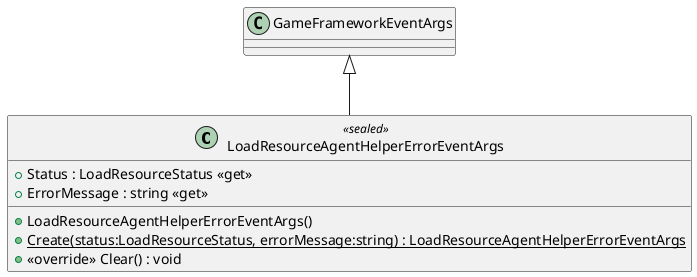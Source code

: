 @startuml
class LoadResourceAgentHelperErrorEventArgs <<sealed>> {
    + LoadResourceAgentHelperErrorEventArgs()
    + Status : LoadResourceStatus <<get>>
    + ErrorMessage : string <<get>>
    + {static} Create(status:LoadResourceStatus, errorMessage:string) : LoadResourceAgentHelperErrorEventArgs
    + <<override>> Clear() : void
}
GameFrameworkEventArgs <|-- LoadResourceAgentHelperErrorEventArgs
@enduml
